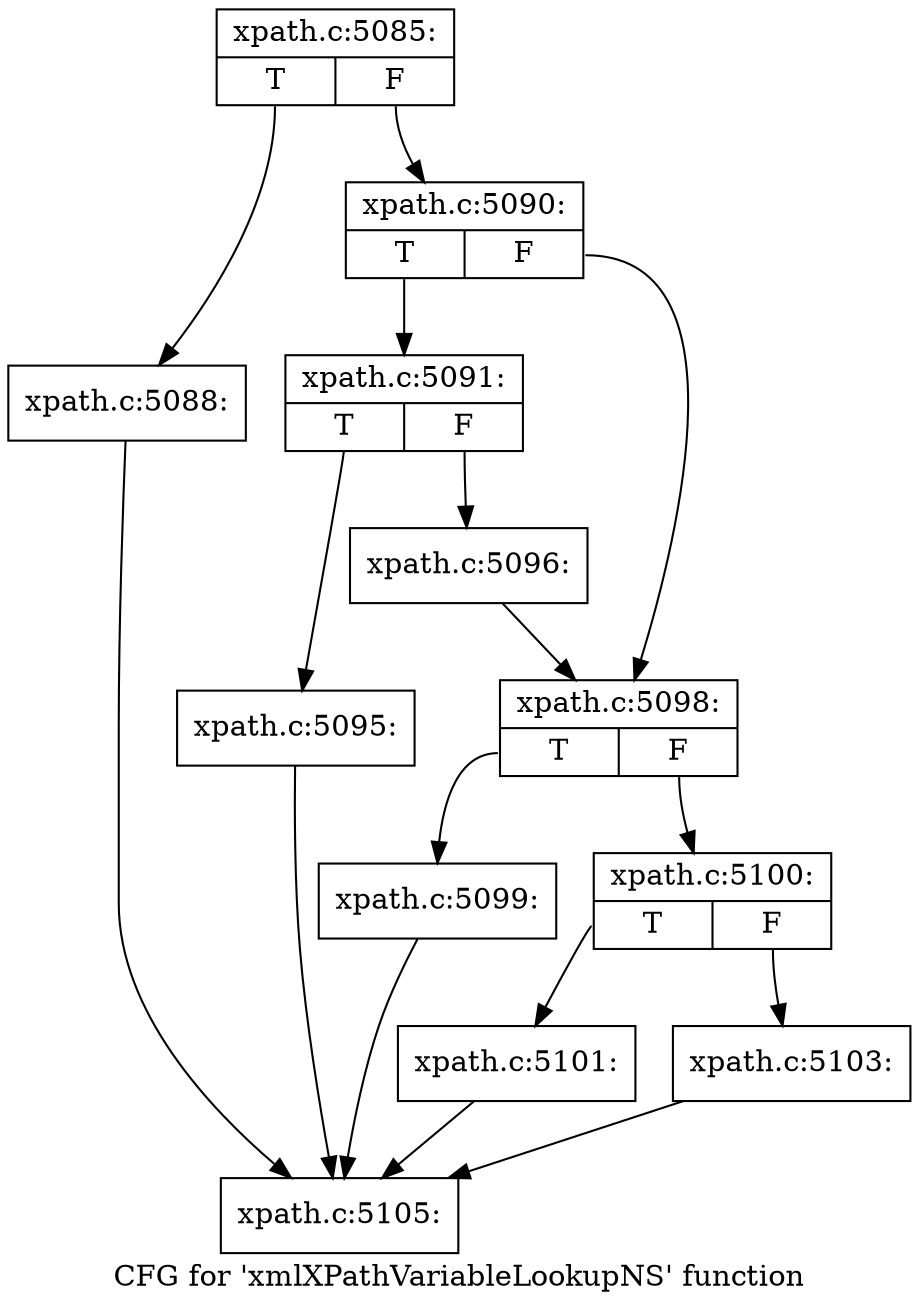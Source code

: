 digraph "CFG for 'xmlXPathVariableLookupNS' function" {
	label="CFG for 'xmlXPathVariableLookupNS' function";

	Node0x488a420 [shape=record,label="{xpath.c:5085:|{<s0>T|<s1>F}}"];
	Node0x488a420:s0 -> Node0x488a8a0;
	Node0x488a420:s1 -> Node0x488a8f0;
	Node0x488a8a0 [shape=record,label="{xpath.c:5088:}"];
	Node0x488a8a0 -> Node0x488c130;
	Node0x488a8f0 [shape=record,label="{xpath.c:5090:|{<s0>T|<s1>F}}"];
	Node0x488a8f0:s0 -> Node0x488d460;
	Node0x488a8f0:s1 -> Node0x488d4b0;
	Node0x488d460 [shape=record,label="{xpath.c:5091:|{<s0>T|<s1>F}}"];
	Node0x488d460:s0 -> Node0x488e2b0;
	Node0x488d460:s1 -> Node0x488e300;
	Node0x488e2b0 [shape=record,label="{xpath.c:5095:}"];
	Node0x488e2b0 -> Node0x488c130;
	Node0x488e300 [shape=record,label="{xpath.c:5096:}"];
	Node0x488e300 -> Node0x488d4b0;
	Node0x488d4b0 [shape=record,label="{xpath.c:5098:|{<s0>T|<s1>F}}"];
	Node0x488d4b0:s0 -> Node0x488e8e0;
	Node0x488d4b0:s1 -> Node0x488e930;
	Node0x488e8e0 [shape=record,label="{xpath.c:5099:}"];
	Node0x488e8e0 -> Node0x488c130;
	Node0x488e930 [shape=record,label="{xpath.c:5100:|{<s0>T|<s1>F}}"];
	Node0x488e930:s0 -> Node0x488eec0;
	Node0x488e930:s1 -> Node0x488ef10;
	Node0x488eec0 [shape=record,label="{xpath.c:5101:}"];
	Node0x488eec0 -> Node0x488c130;
	Node0x488ef10 [shape=record,label="{xpath.c:5103:}"];
	Node0x488ef10 -> Node0x488c130;
	Node0x488c130 [shape=record,label="{xpath.c:5105:}"];
}
